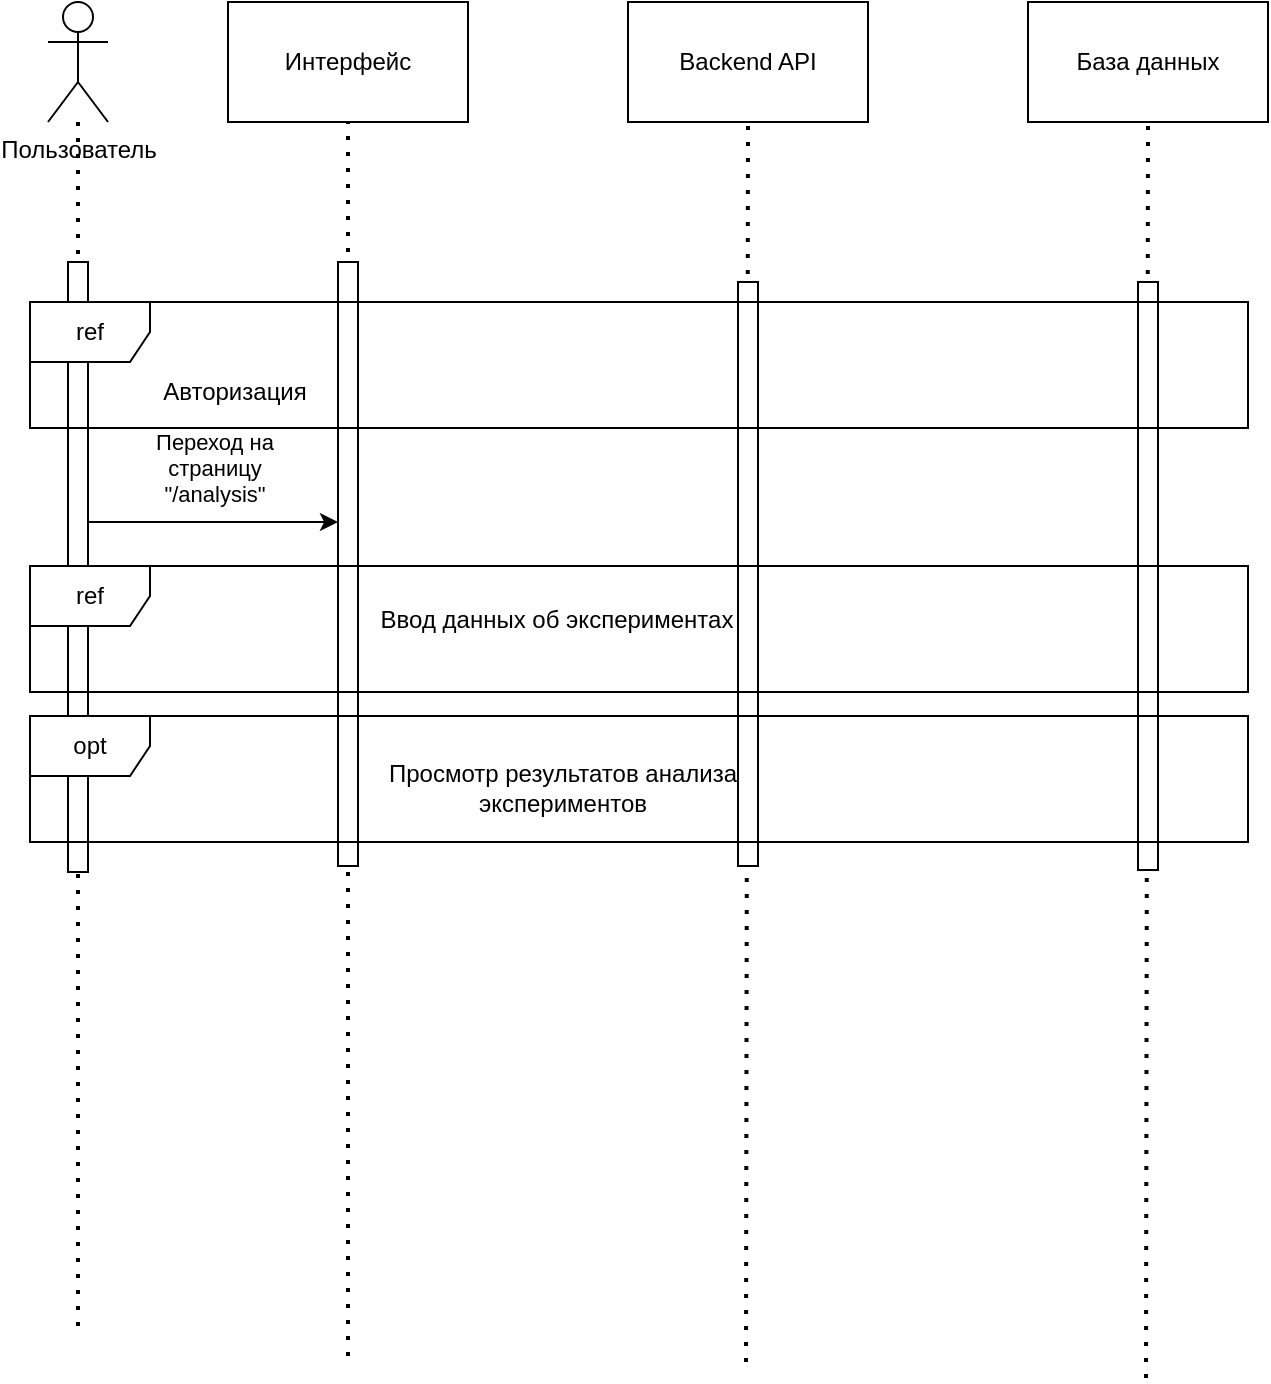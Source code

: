 <mxfile version="24.4.8" type="github">
  <diagram name="Page-1" id="WSRhxzOriqXc3CymPtxh">
    <mxGraphModel dx="1434" dy="781" grid="0" gridSize="10" guides="1" tooltips="1" connect="1" arrows="1" fold="1" page="1" pageScale="1" pageWidth="850" pageHeight="1100" math="0" shadow="0">
      <root>
        <mxCell id="0" />
        <mxCell id="1" parent="0" />
        <mxCell id="Bfcg5SJCPWeMXpy-T0YG-1" value="" style="endArrow=none;dashed=1;html=1;dashPattern=1 3;strokeWidth=2;rounded=0;" edge="1" parent="1" source="Bfcg5SJCPWeMXpy-T0YG-5">
          <mxGeometry width="50" height="50" relative="1" as="geometry">
            <mxPoint x="220" y="300" as="sourcePoint" />
            <mxPoint x="85" y="687" as="targetPoint" />
          </mxGeometry>
        </mxCell>
        <mxCell id="Bfcg5SJCPWeMXpy-T0YG-2" value="" style="endArrow=none;dashed=1;html=1;dashPattern=1 3;strokeWidth=2;rounded=0;entryX=0.5;entryY=1;entryDx=0;entryDy=0;" edge="1" parent="1" target="Bfcg5SJCPWeMXpy-T0YG-6">
          <mxGeometry width="50" height="50" relative="1" as="geometry">
            <mxPoint x="220" y="697" as="sourcePoint" />
            <mxPoint x="270" y="250" as="targetPoint" />
          </mxGeometry>
        </mxCell>
        <mxCell id="Bfcg5SJCPWeMXpy-T0YG-3" value="" style="endArrow=none;dashed=1;html=1;dashPattern=1 3;strokeWidth=2;rounded=0;entryX=0.5;entryY=1;entryDx=0;entryDy=0;" edge="1" parent="1" target="Bfcg5SJCPWeMXpy-T0YG-9">
          <mxGeometry width="50" height="50" relative="1" as="geometry">
            <mxPoint x="419" y="700" as="sourcePoint" />
            <mxPoint x="270" y="250" as="targetPoint" />
          </mxGeometry>
        </mxCell>
        <mxCell id="Bfcg5SJCPWeMXpy-T0YG-4" value="" style="endArrow=none;dashed=1;html=1;dashPattern=1 3;strokeWidth=2;rounded=0;entryX=0.5;entryY=1;entryDx=0;entryDy=0;" edge="1" parent="1" target="Bfcg5SJCPWeMXpy-T0YG-11">
          <mxGeometry width="50" height="50" relative="1" as="geometry">
            <mxPoint x="619" y="708" as="sourcePoint" />
            <mxPoint x="270" y="250" as="targetPoint" />
          </mxGeometry>
        </mxCell>
        <mxCell id="Bfcg5SJCPWeMXpy-T0YG-5" value="Пользователь" style="shape=umlActor;verticalLabelPosition=bottom;verticalAlign=top;html=1;outlineConnect=0;align=center;horizontal=1;labelPosition=center;" vertex="1" parent="1">
          <mxGeometry x="70" y="20" width="30" height="60" as="geometry" />
        </mxCell>
        <mxCell id="Bfcg5SJCPWeMXpy-T0YG-6" value="Интерфейс" style="rounded=0;whiteSpace=wrap;html=1;" vertex="1" parent="1">
          <mxGeometry x="160" y="20" width="120" height="60" as="geometry" />
        </mxCell>
        <mxCell id="Bfcg5SJCPWeMXpy-T0YG-7" value="" style="html=1;points=[[0,0,0,0,5],[0,1,0,0,-5],[1,0,0,0,5],[1,1,0,0,-5]];perimeter=orthogonalPerimeter;outlineConnect=0;targetShapes=umlLifeline;portConstraint=eastwest;newEdgeStyle={&quot;curved&quot;:0,&quot;rounded&quot;:0};" vertex="1" parent="1">
          <mxGeometry x="80" y="150" width="10" height="305" as="geometry" />
        </mxCell>
        <mxCell id="Bfcg5SJCPWeMXpy-T0YG-8" value="" style="html=1;points=[[0,0,0,0,5],[0,1,0,0,-5],[1,0,0,0,5],[1,1,0,0,-5]];perimeter=orthogonalPerimeter;outlineConnect=0;targetShapes=umlLifeline;portConstraint=eastwest;newEdgeStyle={&quot;curved&quot;:0,&quot;rounded&quot;:0};" vertex="1" parent="1">
          <mxGeometry x="215" y="150" width="10" height="302" as="geometry" />
        </mxCell>
        <mxCell id="Bfcg5SJCPWeMXpy-T0YG-9" value="Backend API" style="rounded=0;whiteSpace=wrap;html=1;" vertex="1" parent="1">
          <mxGeometry x="360" y="20" width="120" height="60" as="geometry" />
        </mxCell>
        <mxCell id="Bfcg5SJCPWeMXpy-T0YG-10" value="" style="html=1;points=[[0,0,0,0,5],[0,1,0,0,-5],[1,0,0,0,5],[1,1,0,0,-5]];perimeter=orthogonalPerimeter;outlineConnect=0;targetShapes=umlLifeline;portConstraint=eastwest;newEdgeStyle={&quot;curved&quot;:0,&quot;rounded&quot;:0};" vertex="1" parent="1">
          <mxGeometry x="415" y="160" width="10" height="292" as="geometry" />
        </mxCell>
        <mxCell id="Bfcg5SJCPWeMXpy-T0YG-11" value="База данных" style="rounded=0;whiteSpace=wrap;html=1;" vertex="1" parent="1">
          <mxGeometry x="560" y="20" width="120" height="60" as="geometry" />
        </mxCell>
        <mxCell id="Bfcg5SJCPWeMXpy-T0YG-12" value="" style="html=1;points=[[0,0,0,0,5],[0,1,0,0,-5],[1,0,0,0,5],[1,1,0,0,-5]];perimeter=orthogonalPerimeter;outlineConnect=0;targetShapes=umlLifeline;portConstraint=eastwest;newEdgeStyle={&quot;curved&quot;:0,&quot;rounded&quot;:0};" vertex="1" parent="1">
          <mxGeometry x="615" y="160" width="10" height="294" as="geometry" />
        </mxCell>
        <mxCell id="Bfcg5SJCPWeMXpy-T0YG-13" value="ref" style="shape=umlFrame;whiteSpace=wrap;html=1;pointerEvents=0;labelBackgroundColor=default;" vertex="1" parent="1">
          <mxGeometry x="61" y="170" width="609" height="63" as="geometry" />
        </mxCell>
        <mxCell id="Bfcg5SJCPWeMXpy-T0YG-14" value="Авторизация" style="text;html=1;align=center;verticalAlign=middle;resizable=0;points=[];autosize=1;strokeColor=none;fillColor=none;" vertex="1" parent="1">
          <mxGeometry x="113" y="200" width="100" height="30" as="geometry" />
        </mxCell>
        <mxCell id="Bfcg5SJCPWeMXpy-T0YG-15" value="" style="endArrow=classic;html=1;rounded=0;" edge="1" parent="1" source="Bfcg5SJCPWeMXpy-T0YG-7" target="Bfcg5SJCPWeMXpy-T0YG-8">
          <mxGeometry width="50" height="50" relative="1" as="geometry">
            <mxPoint x="400" y="350" as="sourcePoint" />
            <mxPoint x="210" y="300" as="targetPoint" />
            <Array as="points">
              <mxPoint x="170" y="280" />
            </Array>
          </mxGeometry>
        </mxCell>
        <mxCell id="Bfcg5SJCPWeMXpy-T0YG-16" value="&lt;div&gt;Переход на &lt;br&gt;&lt;/div&gt;&lt;div&gt;страницу&lt;/div&gt;&lt;div&gt;&quot;/analysis&quot;&lt;br&gt;&lt;/div&gt;" style="edgeLabel;html=1;align=center;verticalAlign=middle;resizable=0;points=[];" vertex="1" connectable="0" parent="Bfcg5SJCPWeMXpy-T0YG-15">
          <mxGeometry x="-0.109" relative="1" as="geometry">
            <mxPoint x="7" y="-27" as="offset" />
          </mxGeometry>
        </mxCell>
        <mxCell id="Bfcg5SJCPWeMXpy-T0YG-18" value="ref" style="shape=umlFrame;whiteSpace=wrap;html=1;pointerEvents=0;labelBackgroundColor=default;" vertex="1" parent="1">
          <mxGeometry x="61" y="302" width="609" height="63" as="geometry" />
        </mxCell>
        <mxCell id="Bfcg5SJCPWeMXpy-T0YG-19" value="Ввод данных об экспериментах" style="text;html=1;align=center;verticalAlign=middle;resizable=0;points=[];autosize=1;strokeColor=none;fillColor=none;" vertex="1" parent="1">
          <mxGeometry x="225" y="316" width="197" height="26" as="geometry" />
        </mxCell>
        <mxCell id="Bfcg5SJCPWeMXpy-T0YG-20" value="opt" style="shape=umlFrame;whiteSpace=wrap;html=1;pointerEvents=0;labelBackgroundColor=default;" vertex="1" parent="1">
          <mxGeometry x="61" y="377" width="609" height="63" as="geometry" />
        </mxCell>
        <mxCell id="Bfcg5SJCPWeMXpy-T0YG-21" value="&lt;div&gt;Просмотр результатов анализа&lt;/div&gt;&lt;div&gt;экспериментов&lt;br&gt;&lt;/div&gt;" style="text;html=1;align=center;verticalAlign=middle;resizable=0;points=[];autosize=1;strokeColor=none;fillColor=none;" vertex="1" parent="1">
          <mxGeometry x="228" y="392.5" width="197" height="41" as="geometry" />
        </mxCell>
      </root>
    </mxGraphModel>
  </diagram>
</mxfile>
